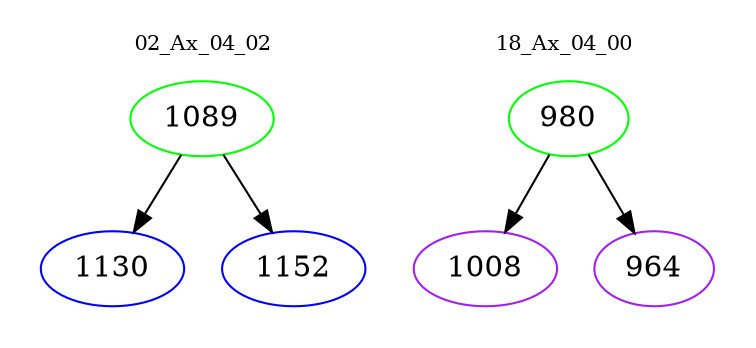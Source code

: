 digraph{
subgraph cluster_0 {
color = white
label = "02_Ax_04_02";
fontsize=10;
T0_1089 [label="1089", color="green"]
T0_1089 -> T0_1130 [color="black"]
T0_1130 [label="1130", color="blue"]
T0_1089 -> T0_1152 [color="black"]
T0_1152 [label="1152", color="blue"]
}
subgraph cluster_1 {
color = white
label = "18_Ax_04_00";
fontsize=10;
T1_980 [label="980", color="green"]
T1_980 -> T1_1008 [color="black"]
T1_1008 [label="1008", color="purple"]
T1_980 -> T1_964 [color="black"]
T1_964 [label="964", color="purple"]
}
}
